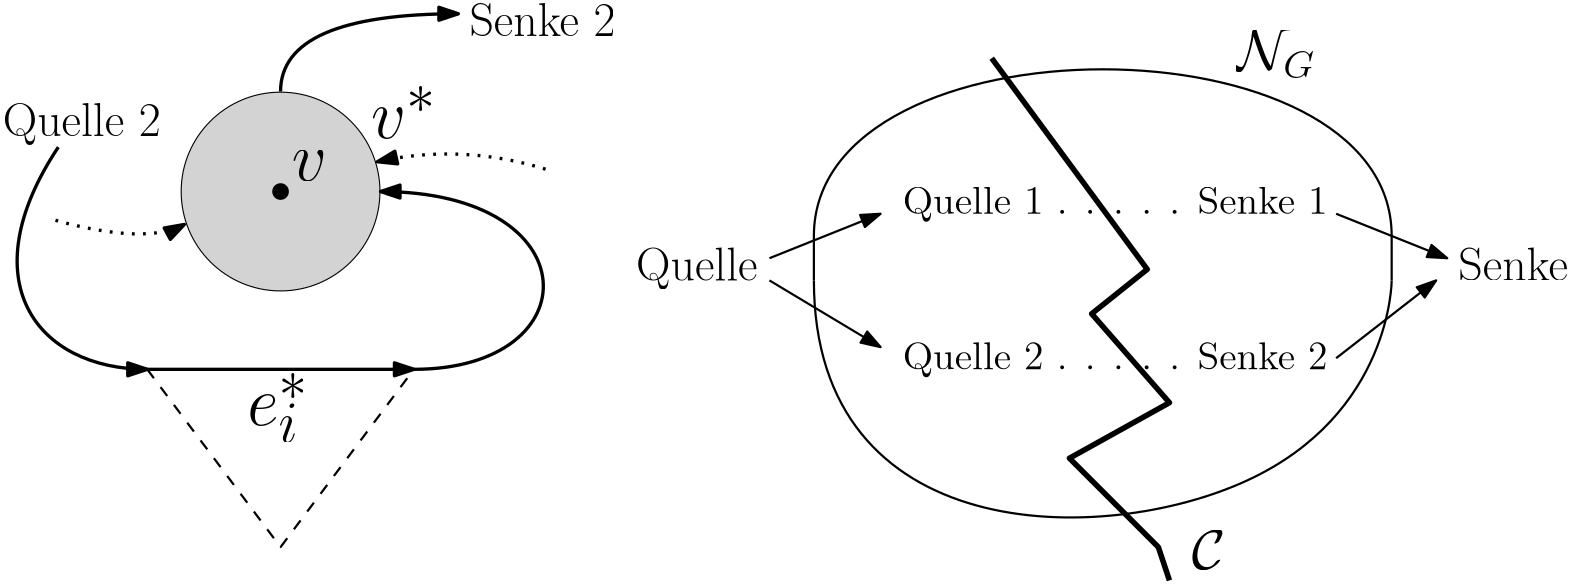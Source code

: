 <?xml version="1.0"?>
<!DOCTYPE ipe SYSTEM "ipe.dtd">
<ipe version="70206" creator="Ipe 7.2.7">
<info created="D:20190429135035" modified="D:20190429145447"/>
<ipestyle name="basic">
<symbol name="arrow/arc(spx)">
<path stroke="sym-stroke" fill="sym-stroke" pen="sym-pen">
0 0 m
-1 0.333 l
-1 -0.333 l
h
</path>
</symbol>
<symbol name="arrow/farc(spx)">
<path stroke="sym-stroke" fill="white" pen="sym-pen">
0 0 m
-1 0.333 l
-1 -0.333 l
h
</path>
</symbol>
<symbol name="arrow/ptarc(spx)">
<path stroke="sym-stroke" fill="sym-stroke" pen="sym-pen">
0 0 m
-1 0.333 l
-0.8 0 l
-1 -0.333 l
h
</path>
</symbol>
<symbol name="arrow/fptarc(spx)">
<path stroke="sym-stroke" fill="white" pen="sym-pen">
0 0 m
-1 0.333 l
-0.8 0 l
-1 -0.333 l
h
</path>
</symbol>
<symbol name="mark/circle(sx)" transformations="translations">
<path fill="sym-stroke">
0.6 0 0 0.6 0 0 e
0.4 0 0 0.4 0 0 e
</path>
</symbol>
<symbol name="mark/disk(sx)" transformations="translations">
<path fill="sym-stroke">
0.6 0 0 0.6 0 0 e
</path>
</symbol>
<symbol name="mark/fdisk(sfx)" transformations="translations">
<group>
<path fill="sym-fill">
0.5 0 0 0.5 0 0 e
</path>
<path fill="sym-stroke" fillrule="eofill">
0.6 0 0 0.6 0 0 e
0.4 0 0 0.4 0 0 e
</path>
</group>
</symbol>
<symbol name="mark/box(sx)" transformations="translations">
<path fill="sym-stroke" fillrule="eofill">
-0.6 -0.6 m
0.6 -0.6 l
0.6 0.6 l
-0.6 0.6 l
h
-0.4 -0.4 m
0.4 -0.4 l
0.4 0.4 l
-0.4 0.4 l
h
</path>
</symbol>
<symbol name="mark/square(sx)" transformations="translations">
<path fill="sym-stroke">
-0.6 -0.6 m
0.6 -0.6 l
0.6 0.6 l
-0.6 0.6 l
h
</path>
</symbol>
<symbol name="mark/fsquare(sfx)" transformations="translations">
<group>
<path fill="sym-fill">
-0.5 -0.5 m
0.5 -0.5 l
0.5 0.5 l
-0.5 0.5 l
h
</path>
<path fill="sym-stroke" fillrule="eofill">
-0.6 -0.6 m
0.6 -0.6 l
0.6 0.6 l
-0.6 0.6 l
h
-0.4 -0.4 m
0.4 -0.4 l
0.4 0.4 l
-0.4 0.4 l
h
</path>
</group>
</symbol>
<symbol name="mark/cross(sx)" transformations="translations">
<group>
<path fill="sym-stroke">
-0.43 -0.57 m
0.57 0.43 l
0.43 0.57 l
-0.57 -0.43 l
h
</path>
<path fill="sym-stroke">
-0.43 0.57 m
0.57 -0.43 l
0.43 -0.57 l
-0.57 0.43 l
h
</path>
</group>
</symbol>
<symbol name="arrow/fnormal(spx)">
<path stroke="sym-stroke" fill="white" pen="sym-pen">
0 0 m
-1 0.333 l
-1 -0.333 l
h
</path>
</symbol>
<symbol name="arrow/pointed(spx)">
<path stroke="sym-stroke" fill="sym-stroke" pen="sym-pen">
0 0 m
-1 0.333 l
-0.8 0 l
-1 -0.333 l
h
</path>
</symbol>
<symbol name="arrow/fpointed(spx)">
<path stroke="sym-stroke" fill="white" pen="sym-pen">
0 0 m
-1 0.333 l
-0.8 0 l
-1 -0.333 l
h
</path>
</symbol>
<symbol name="arrow/linear(spx)">
<path stroke="sym-stroke" pen="sym-pen">
-1 0.333 m
0 0 l
-1 -0.333 l
</path>
</symbol>
<symbol name="arrow/fdouble(spx)">
<path stroke="sym-stroke" fill="white" pen="sym-pen">
0 0 m
-1 0.333 l
-1 -0.333 l
h
-1 0 m
-2 0.333 l
-2 -0.333 l
h
</path>
</symbol>
<symbol name="arrow/double(spx)">
<path stroke="sym-stroke" fill="sym-stroke" pen="sym-pen">
0 0 m
-1 0.333 l
-1 -0.333 l
h
-1 0 m
-2 0.333 l
-2 -0.333 l
h
</path>
</symbol>
<pen name="heavier" value="0.8"/>
<pen name="fat" value="1.2"/>
<pen name="ultrafat" value="2"/>
<symbolsize name="large" value="5"/>
<symbolsize name="small" value="2"/>
<symbolsize name="tiny" value="1.1"/>
<arrowsize name="large" value="10"/>
<arrowsize name="small" value="5"/>
<arrowsize name="tiny" value="3"/>
<color name="red" value="1 0 0"/>
<color name="green" value="0 1 0"/>
<color name="blue" value="0 0 1"/>
<color name="yellow" value="1 1 0"/>
<color name="orange" value="1 0.647 0"/>
<color name="gold" value="1 0.843 0"/>
<color name="purple" value="0.627 0.125 0.941"/>
<color name="gray" value="0.745"/>
<color name="brown" value="0.647 0.165 0.165"/>
<color name="navy" value="0 0 0.502"/>
<color name="pink" value="1 0.753 0.796"/>
<color name="seagreen" value="0.18 0.545 0.341"/>
<color name="turquoise" value="0.251 0.878 0.816"/>
<color name="violet" value="0.933 0.51 0.933"/>
<color name="darkblue" value="0 0 0.545"/>
<color name="darkcyan" value="0 0.545 0.545"/>
<color name="darkgray" value="0.663"/>
<color name="darkgreen" value="0 0.392 0"/>
<color name="darkmagenta" value="0.545 0 0.545"/>
<color name="darkorange" value="1 0.549 0"/>
<color name="darkred" value="0.545 0 0"/>
<color name="lightblue" value="0.678 0.847 0.902"/>
<color name="lightcyan" value="0.878 1 1"/>
<color name="lightgray" value="0.827"/>
<color name="lightgreen" value="0.565 0.933 0.565"/>
<color name="lightyellow" value="1 1 0.878"/>
<dashstyle name="dashed" value="[4] 0"/>
<dashstyle name="dotted" value="[1 3] 0"/>
<dashstyle name="dash dotted" value="[4 2 1 2] 0"/>
<dashstyle name="dash dot dotted" value="[4 2 1 2 1 2] 0"/>
<textsize name="large" value="\large"/>
<textsize name="Large" value="\Large"/>
<textsize name="LARGE" value="\LARGE"/>
<textsize name="huge" value="\huge"/>
<textsize name="Huge" value="\Huge"/>
<textsize name="small" value="\small"/>
<textsize name="footnote" value="\footnotesize"/>
<textsize name="tiny" value="\tiny"/>
<textstyle name="center" begin="\begin{center}" end="\end{center}"/>
<textstyle name="itemize" begin="\begin{itemize}" end="\end{itemize}"/>
<textstyle name="item" begin="\begin{itemize}\item{}" end="\end{itemize}"/>
<gridsize name="4 pts" value="4"/>
<gridsize name="8 pts (~3 mm)" value="8"/>
<gridsize name="16 pts (~6 mm)" value="16"/>
<gridsize name="32 pts (~12 mm)" value="32"/>
<gridsize name="10 pts (~3.5 mm)" value="10"/>
<gridsize name="20 pts (~7 mm)" value="20"/>
<gridsize name="14 pts (~5 mm)" value="14"/>
<gridsize name="28 pts (~10 mm)" value="28"/>
<gridsize name="56 pts (~20 mm)" value="56"/>
<anglesize name="90 deg" value="90"/>
<anglesize name="60 deg" value="60"/>
<anglesize name="45 deg" value="45"/>
<anglesize name="30 deg" value="30"/>
<anglesize name="22.5 deg" value="22.5"/>
<opacity name="10%" value="0.1"/>
<opacity name="30%" value="0.3"/>
<opacity name="50%" value="0.5"/>
<opacity name="75%" value="0.75"/>
<tiling name="falling" angle="-60" step="4" width="1"/>
<tiling name="rising" angle="30" step="4" width="1"/>
</ipestyle>
<page>
<layer name="alpha"/>
<view layers="alpha" active="alpha"/>
<path layer="alpha" matrix="1 0 0 1 -80 0" stroke="black" fill="lightgray">
35.7771 0 0 35.7771 192 768 e
</path>
<use matrix="1 0 0 1 -80 0" name="mark/disk(sx)" pos="192 768" size="large" stroke="black"/>
<text matrix="1 0 0 1 -76 -12" transformations="translations" pos="192 784" stroke="black" type="label" width="12.623" height="10.672" depth="0" valign="baseline" size="Huge" style="math">v</text>
<text matrix="1 0 0 1 -79.4118 -12.7649" transformations="translations" pos="224 800" stroke="black" type="label" width="23.452" height="18.609" depth="0" valign="baseline" size="Huge" style="math">v^*</text>
<path matrix="1 0 0 1 -80 0" stroke="black" pen="fat" arrow="normal/normal">
144 704 m
240 704 l
</path>
<path matrix="1 0 0 1 -80 0" stroke="black" pen="fat" arrow="normal/normal">
240 704 m
304 704
304 768
228 768 c
</path>
<path matrix="1 0 0 1 -80 0" stroke="black" pen="fat" arrow="normal/normal">
192 804 m
192 832
256 832 c
</path>
<text matrix="1 0 0 1 -80 0" transformations="translations" pos="260 824" stroke="black" type="label" width="52.569" height="11.955" depth="0" valign="baseline" size="LARGE">Senke 2</text>
<text matrix="1 0 0 1 -36 0" transformations="translations" pos="48 788" stroke="black" type="label" width="56.867" height="11.954" depth="3.35" valign="baseline" size="LARGE">Quelle 2</text>
<path matrix="1 0 0 1 -80 0" stroke="black" pen="fat" arrow="normal/normal">
112 784 m
80 736
104 704
144 704 c
</path>
<text matrix="1 0 0 1 -84 -8" transformations="translations" pos="184 692" stroke="black" type="label" width="22.078" height="18.604" depth="6.15" valign="baseline" size="Huge" style="math">e_i^*</text>
<path matrix="1 0 0 1 -80 0" stroke="black" dash="dotted" pen="fat" arrow="normal/normal">
287.399 776.049 m
257.027 785.446
226.817 778.722 c
</path>
<path matrix="1 0 0 1 -80 0" stroke="black" dash="dotted" pen="fat" arrow="normal/normal">
110.973 757.657 m
143.496 748.645
157.374 756.155 c
</path>
<path matrix="1 0 0 1 -80 0" stroke="black" dash="dashed" pen="heavier">
144 704 m
192 640 l
240 704 l
</path>
<text matrix="1 0 0 1 -32 0" transformations="translations" pos="272 736" stroke="black" type="label" width="43.774" height="11.954" depth="3.35" valign="baseline" size="LARGE">Quelle</text>
<text matrix="1 0 0 1 8 0" transformations="translations" pos="528 736" stroke="black" type="label" width="39.477" height="11.955" depth="0" valign="baseline" size="LARGE">Senke</text>
<path stroke="black" pen="heavier">
304 736 m
304 640
512 640
512 736
512 736 c
</path>
<path stroke="black" pen="heavier">
512 736 m
512 752 l
</path>
<path stroke="black" pen="heavier">
512 752 m
512 832
304 832
304 752 c
</path>
<path stroke="black" pen="heavier">
304 752 m
304 736
304 736 c
</path>
<text matrix="1 0 0 1 -8 4" transformations="translations" pos="464 808" stroke="black" type="label" width="28.532" height="14.119" depth="3.1" valign="baseline" size="huge" style="math">\mathcal{N}_G</text>
<text matrix="1 0 0 1 -16 -8" transformations="translations" pos="352 768" stroke="black" type="label" width="152.958" height="9.962" depth="2.79" valign="baseline" size="Large">Quelle 1  . . . . . Senke 1</text>
<text matrix="1 0 0 1 0 8" transformations="translations" pos="336 696" stroke="black" type="label" width="152.958" height="9.962" depth="2.79" valign="baseline" size="Large">Quelle 2 . . . . . Senke 2</text>
<path stroke="black" pen="heavier" arrow="normal/normal">
288 744 m
328 760 l
</path>
<path stroke="black" pen="heavier" arrow="normal/normal">
288 736 m
328 712 l
</path>
<path stroke="black" pen="heavier" arrow="normal/normal">
492 760 m
532 744 l
</path>
<path stroke="black" pen="heavier" arrow="normal/normal">
492 708 m
528 736 l
</path>
<path stroke="black" pen="ultrafat">
368 816 m
424 740 l
404 724 l
432 692 l
396 672 l
428 640 l
432 628 l
</path>
<text transformations="translations" pos="440 632" stroke="black" type="label" width="12.085" height="14.119" depth="0" valign="baseline" size="huge" style="math">\mathcal{C}</text>
</page>
</ipe>
